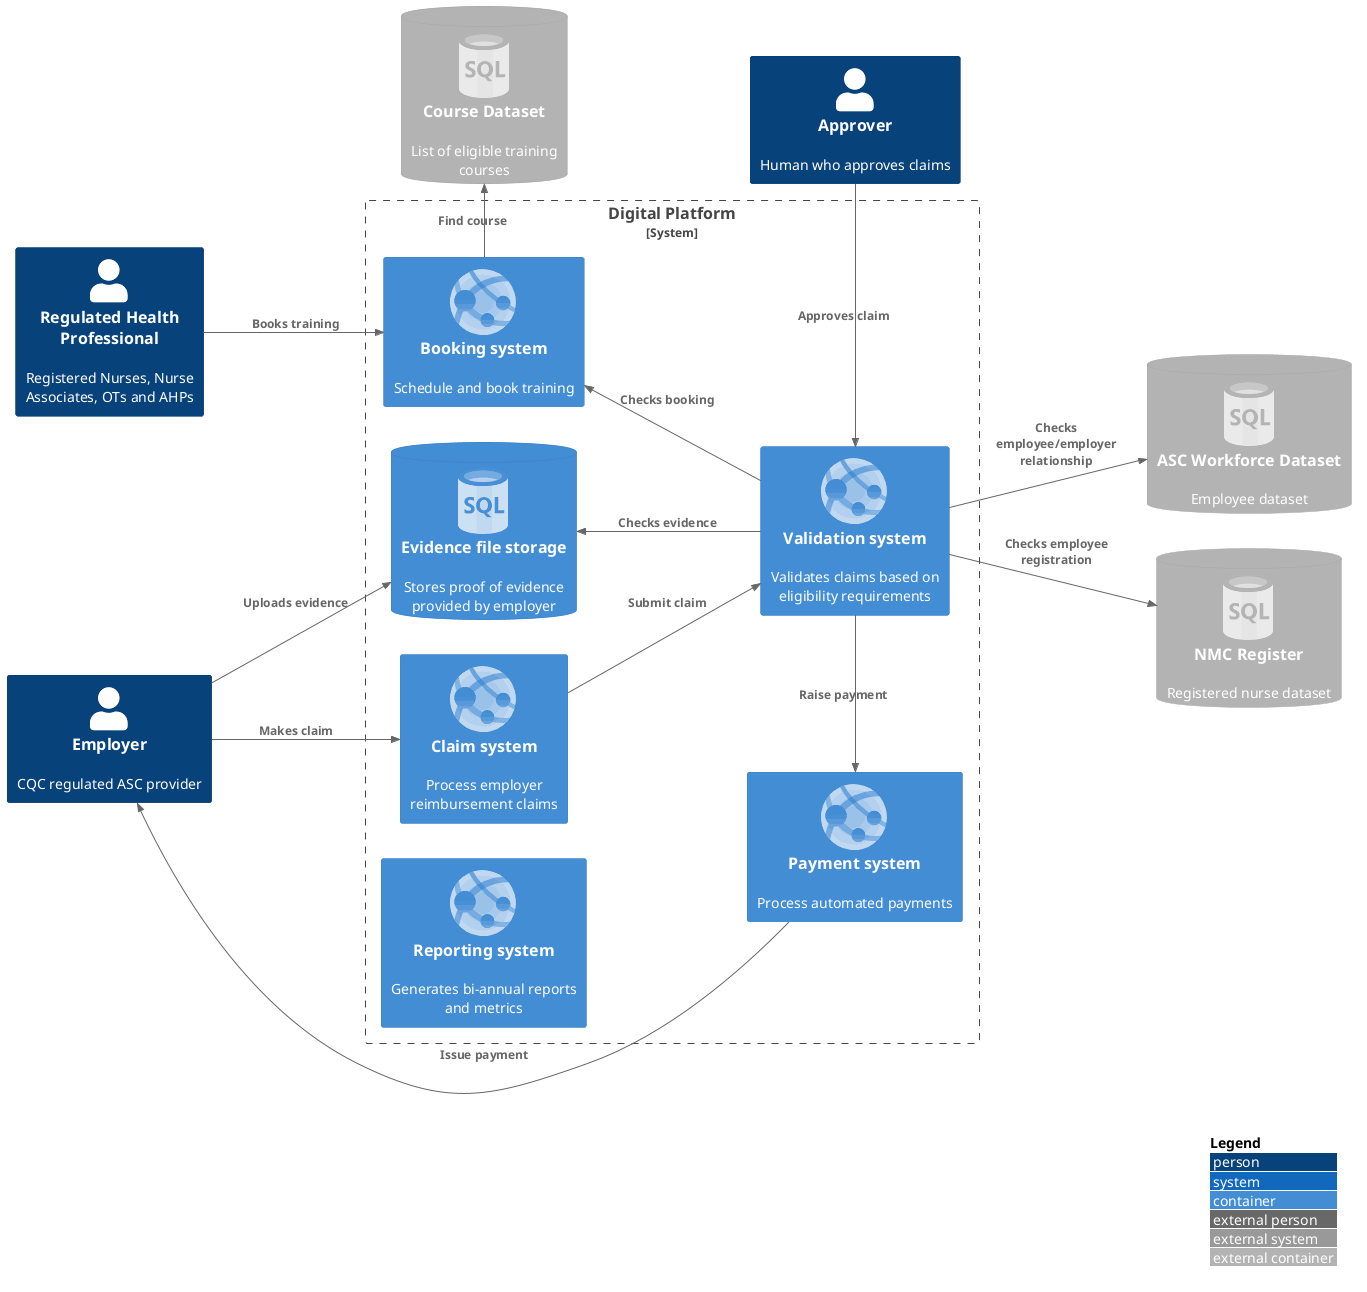 @startuml ascw-c4-container-model-CPD-with-booking
!include <azure/AzureCommon>
!include <azure/Web/AzureWebApp>
!include <azure/Databases/AzureSqlDatabase>
!include <azure/Storage/AzureQueueStorage>
!include <C4/C4_Container>
left to right direction

AddElementTag("queue", $bgColor="white", $fontColor=$PERSON_BG_COLOR)
AddRelTag("message", $lineStyle=DashedLine())

Person(rhp, "Regulated Health Professional", "Registered Nurses, Nurse Associates, OTs and AHPs")

Person(emp, "Employer", "CQC regulated ASC provider")

Person(app, "Approver", "Human who approves claims")

System_Boundary(dp, "Digital Platform") {
  Container(bs, "Booking system", "", $descr="Schedule and book training", $sprite="AzureWebApp")
  Container(cs, "Claim system", "", $descr="Process employer reimbursement claims", $sprite="AzureWebApp")
  Container(ps, "Payment system", "", $descr="Process automated payments", $sprite="AzureWebApp")
  Container(vs, "Validation system", "", $descr="Validates claims based on eligibility requirements", $sprite="AzureWebApp")  
  Container(rs, "Reporting system", "", $descr="Generates bi-annual reports and metrics", $sprite="AzureWebApp")  
    
  ContainerDb(fs, "Evidence file storage", "", $descr="Stores proof of evidence provided by employer", $sprite="AzureSqlDatabase")
  'ContainerQueue(qu, "Queue", "SSQS", "FIFO Queues for intra-service messaging", $sprite="AzureQueueStorage", $tags="queue")
}

ContainerDb_Ext(wds, "ASC Workforce Dataset", "", $descr="Employee dataset", $sprite="AzureSqlDatabase")
ContainerDb_Ext(nmc, "NMC Register", "", $descr="Registered nurse dataset", $sprite="AzureSqlDatabase")
ContainerDb_Ext(tdb, "Course Dataset", "", $descr="List of eligible training courses", $sprite="AzureSqlDatabase")


Rel_D(rhp, bs, "Books training", "")
Rel_D(emp, cs, "Makes claim", "")
Rel_D(emp, fs, "Uploads evidence", "")
Rel_D(cs, vs, "Submit claim", "")
Rel_L(app, vs, "Approves claim", "")
Rel_L(vs, ps, "Raise payment", "")
Rel_D(ps, emp, "Issue payment", "")

Rel_U(vs, bs, "Checks booking", "")
Rel_U(vs, fs, "Checks evidence", "")

Rel_R(bs, tdb, "Find course", "")
Rel_D(vs, wds, "Checks employee/employer relationship", "")
Rel_D(vs, nmc, "Checks employee registration", "")

LAYOUT_WITH_LEGEND()
@enduml

System_Boundary(dtp, "Digital Platform") {
  Container(web, "CWT Web App", "C#, ASP.NET Core 2.1 MVC", $descr="Front end for the CWT system", $sprite="AzureWebApp")
  Container(col, "Collection Service", "C#, .NET", $descr="Process file imports", $sprite="AzureWebApp")
  Container(mm, "Merge and Match Service", "C#, .NET", $descr="Match existing records, create new records", $sprite="AzureWebApp")
  Container(der, "Derivation Service", "C#, .NET", $descr="Calculate derived fields", $sprite="AzureWebApp")
  Container(cmp, "Compliance Service", "C#, .NET", $descr="Rules engine applying compliance rules", $sprite="AzureWebApp")
  Container(syc, "Reports Synchroniser Service", "C#, .NET", $descr="Synchronise reporting data", $sprite="AzureWebApp")
  ContainerDb(db, "CWT Databases", "MS SQL Server", $sprite="AzureSqlDatabase")
  ContainerQueue(qu, "Queue", "SSQS", "FIFO Queues for intra-service messaging", $sprite="AzureQueueStorage", $tags="queue")
}

System_Boundary(id, "Identity") {
  Container_Ext(sso, "SSO", "OAuth", $descr="Authentication", $sprite="AzureWebApp")
}

System_Boundary(scds, "SDCS") {
  Container_Ext(auth, "ACL", "", $descr="Role based authorisation", $sprite="AzureWebApp")
  Container_Ext(imp, "Import", "", $descr="File import and simple validation", $sprite="AzureWebApp")
}

Rel_R(tu, sso, "Authenticates with", "https")
Rel_U(web, auth, "Authorises with", "https")
Rel(tu, web, "Signs in", "https")
Rel(tu, web, "Uploads CWT Data", "https")
Rel_D(web, col, "Imports CWT Data using", "")
Rel_U(col, imp, "Uses", "")
'Rel(col, mm, "Supplies imported data", "")
Rel(mm, db, "Queries from", "SQL")
'Rel(mm, der, "", "")
'Rel(der, cmp, "", "")
'Rel_U(cmp, syc, "", "")
Rel_U(syc, db, "Writes to", "SQL")

BiRel_U(qu, col, "Messaging", "", $tags="message")
BiRel_U(qu, mm, "Messaging", "", $tags="message")
BiRel_L(qu, der, "Messaging", "", $tags="message")
BiRel_D(qu, cmp, "Messaging", "", $tags="message")
BiRel_D(qu, syc, "Messaging", "", $tags="message")

Lay_L(imp, auth)

LAYOUT_WITH_LEGEND()

